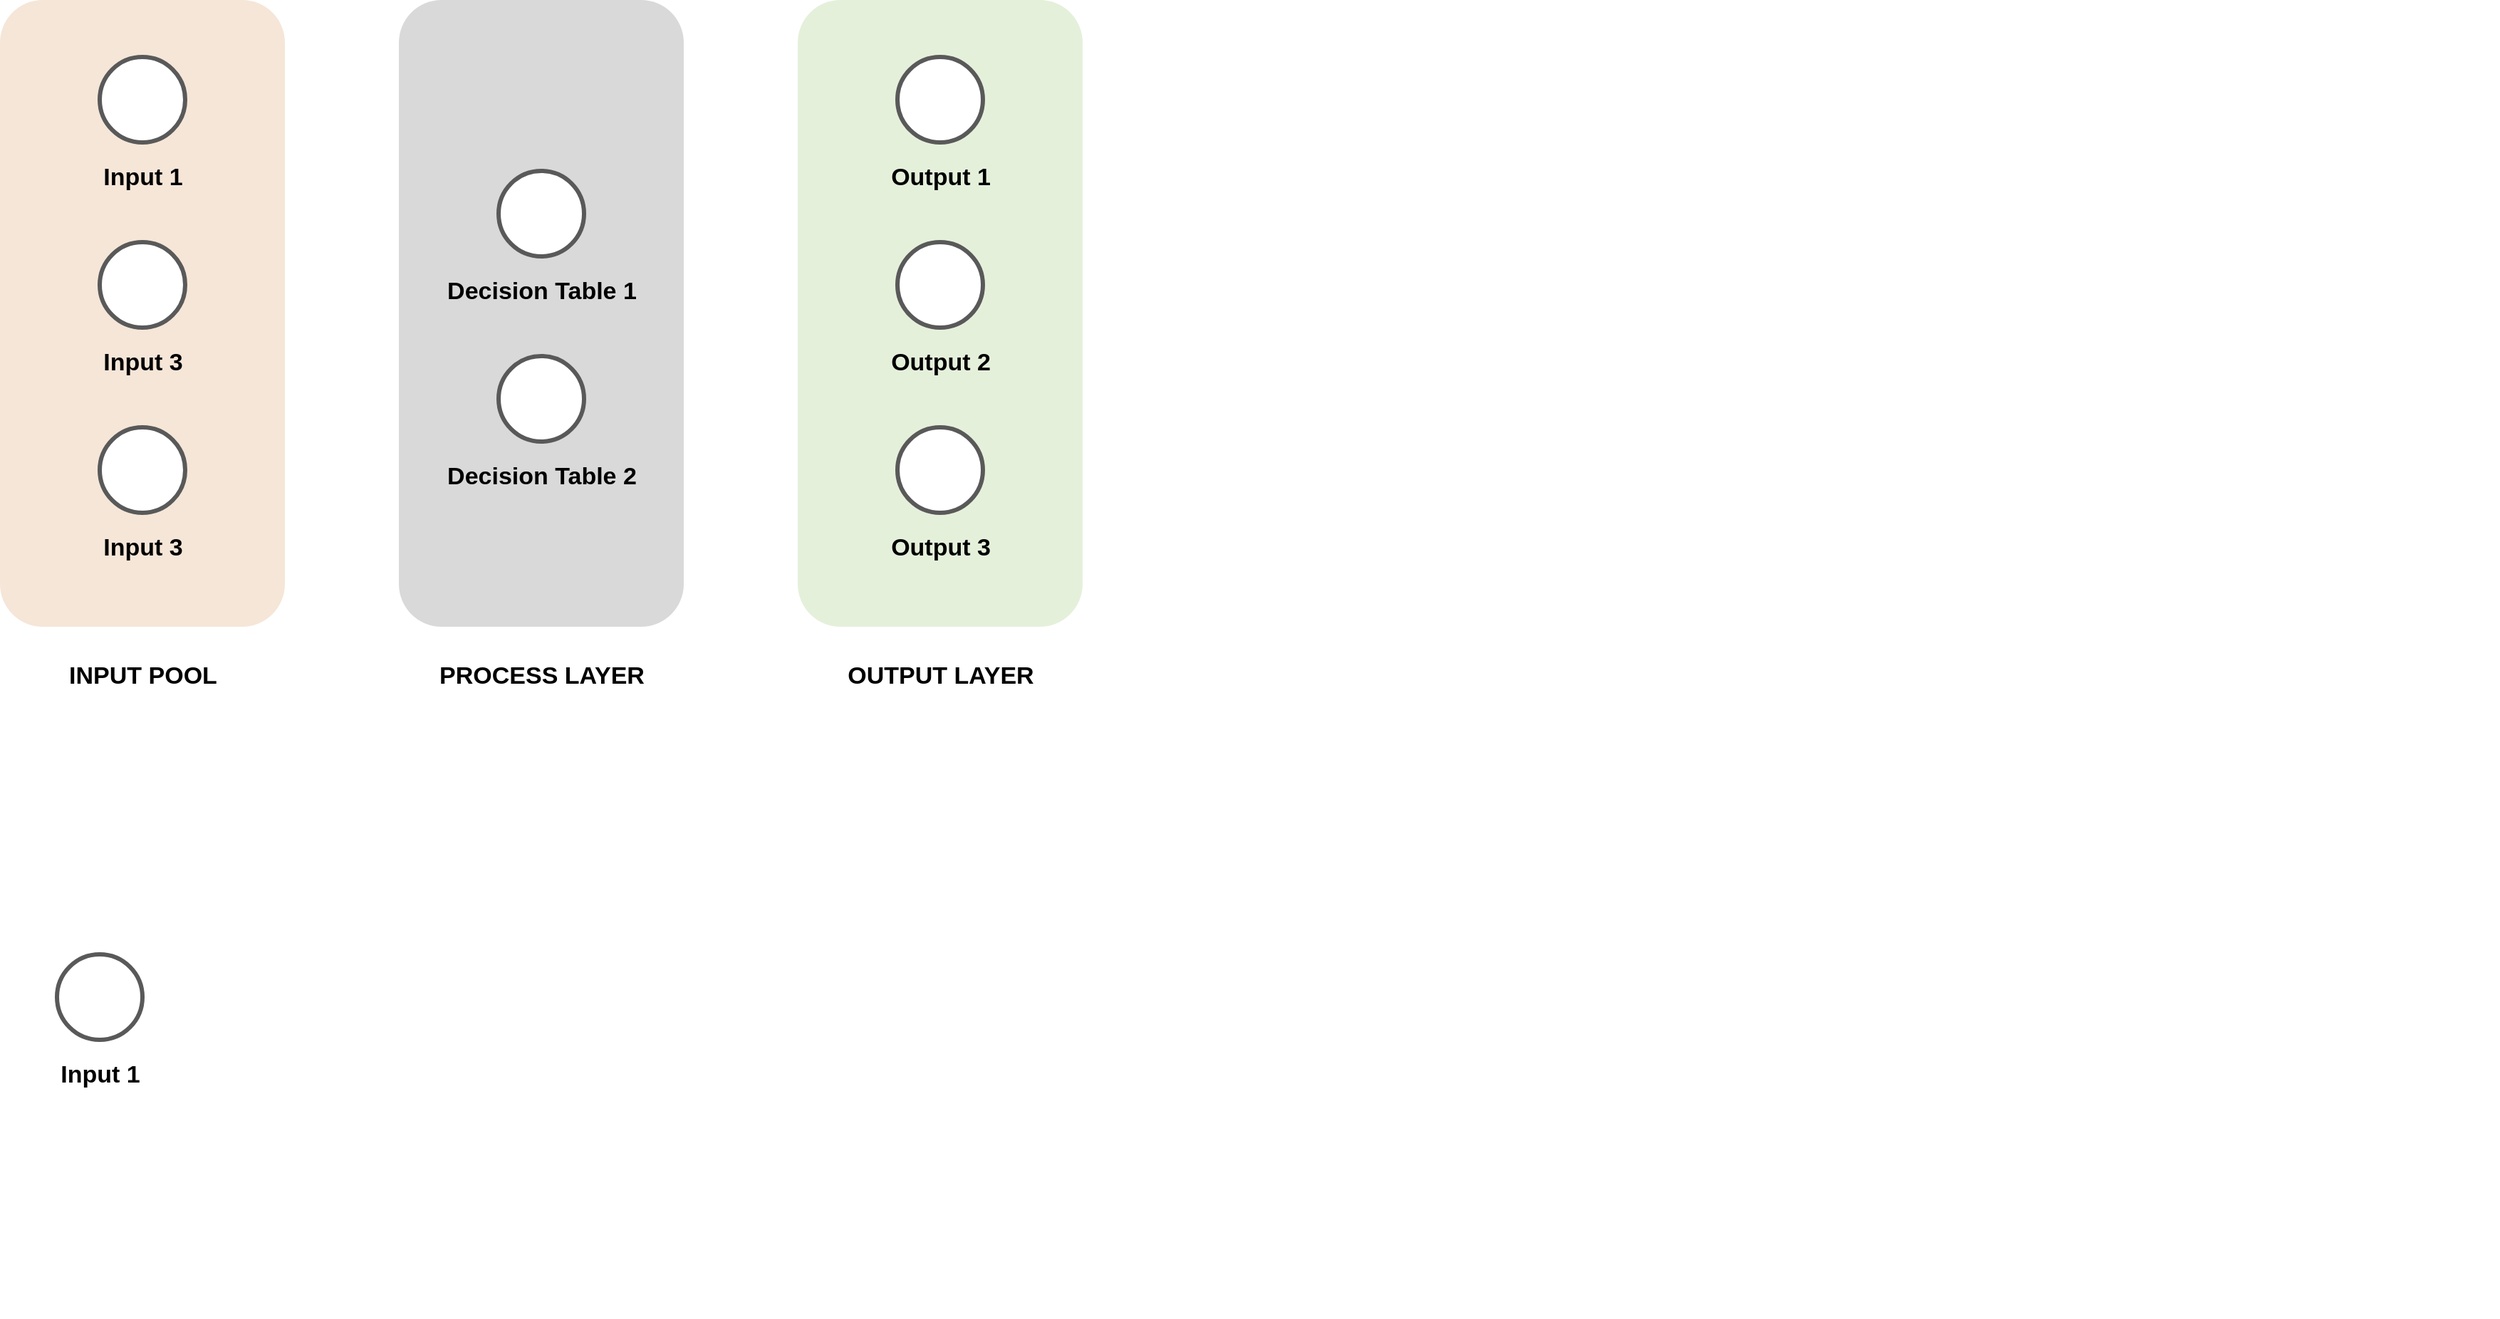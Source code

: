 <mxfile version="24.3.1" type="github">
  <diagram name="Page-1" id="GZAQ_rb6XUfxULKNEcLe">
    <mxGraphModel dx="2074" dy="1132" grid="1" gridSize="10" guides="1" tooltips="1" connect="1" arrows="1" fold="1" page="1" pageScale="1" pageWidth="1169" pageHeight="827" math="0" shadow="0">
      <root>
        <mxCell id="0" />
        <mxCell id="1" parent="0" />
        <mxCell id="z3RG9zAnCcS4gex4DY__-1" value="" style="shape=image;verticalLabelPosition=bottom;labelBackgroundColor=default;verticalAlign=top;aspect=fixed;imageAspect=0;image=https://www.bouvet.no/bouvet-deler/an-introduction-to-deep-learning/_/image/b2212051-6b95-486d-982f-ef980b2493c9:0bf136928394a5efc75bfb7a5ec424ff17e4782a/width-768/Screenshot%202019-05-15%20at%2012.11.30.png;" parent="1" vertex="1">
          <mxGeometry x="986" y="310" width="768" height="615" as="geometry" />
        </mxCell>
        <mxCell id="z3RG9zAnCcS4gex4DY__-4" value="" style="rounded=1;whiteSpace=wrap;html=1;fillColor=#f5e6d8;strokeColor=none;" parent="1" vertex="1">
          <mxGeometry width="200" height="440" as="geometry" />
        </mxCell>
        <mxCell id="z3RG9zAnCcS4gex4DY__-5" value="" style="rounded=1;whiteSpace=wrap;html=1;fillColor=#d9d9d9;strokeColor=none;" parent="1" vertex="1">
          <mxGeometry x="280" width="200" height="440" as="geometry" />
        </mxCell>
        <mxCell id="z3RG9zAnCcS4gex4DY__-6" value="" style="rounded=1;whiteSpace=wrap;html=1;fillColor=#e5f0db;strokeColor=none;" parent="1" vertex="1">
          <mxGeometry x="560" width="200" height="440" as="geometry" />
        </mxCell>
        <mxCell id="z3RG9zAnCcS4gex4DY__-7" value="" style="ellipse;whiteSpace=wrap;html=1;aspect=fixed;strokeWidth=3;strokeColor=#595959;" parent="1" vertex="1">
          <mxGeometry x="40" y="670" width="60" height="60" as="geometry" />
        </mxCell>
        <mxCell id="z3RG9zAnCcS4gex4DY__-8" value="Input 1" style="text;html=1;align=center;verticalAlign=middle;resizable=0;points=[];autosize=1;strokeColor=none;fillColor=none;fontStyle=1;fontSize=17;" parent="1" vertex="1">
          <mxGeometry x="30" y="740" width="80" height="30" as="geometry" />
        </mxCell>
        <mxCell id="z3RG9zAnCcS4gex4DY__-9" value="" style="ellipse;whiteSpace=wrap;html=1;aspect=fixed;strokeWidth=3;strokeColor=#595959;" parent="1" vertex="1">
          <mxGeometry x="70" y="40" width="60" height="60" as="geometry" />
        </mxCell>
        <mxCell id="z3RG9zAnCcS4gex4DY__-11" value="Input 1" style="text;html=1;align=center;verticalAlign=middle;resizable=0;points=[];autosize=1;strokeColor=none;fillColor=none;fontStyle=1;fontSize=17;" parent="1" vertex="1">
          <mxGeometry x="60" y="110" width="80" height="30" as="geometry" />
        </mxCell>
        <mxCell id="z3RG9zAnCcS4gex4DY__-12" value="" style="ellipse;whiteSpace=wrap;html=1;aspect=fixed;strokeWidth=3;strokeColor=#595959;" parent="1" vertex="1">
          <mxGeometry x="70" y="170" width="60" height="60" as="geometry" />
        </mxCell>
        <mxCell id="z3RG9zAnCcS4gex4DY__-13" value="Input 3" style="text;html=1;align=center;verticalAlign=middle;resizable=0;points=[];autosize=1;strokeColor=none;fillColor=none;fontStyle=1;fontSize=17;" parent="1" vertex="1">
          <mxGeometry x="60" y="240" width="80" height="30" as="geometry" />
        </mxCell>
        <mxCell id="z3RG9zAnCcS4gex4DY__-14" value="" style="ellipse;whiteSpace=wrap;html=1;aspect=fixed;strokeWidth=3;strokeColor=#595959;" parent="1" vertex="1">
          <mxGeometry x="70" y="300" width="60" height="60" as="geometry" />
        </mxCell>
        <mxCell id="z3RG9zAnCcS4gex4DY__-15" value="Input 3" style="text;html=1;align=center;verticalAlign=middle;resizable=0;points=[];autosize=1;strokeColor=none;fillColor=none;fontStyle=1;fontSize=17;" parent="1" vertex="1">
          <mxGeometry x="60" y="370" width="80" height="30" as="geometry" />
        </mxCell>
        <mxCell id="z3RG9zAnCcS4gex4DY__-16" value="INPUT POOL" style="text;html=1;align=center;verticalAlign=middle;resizable=0;points=[];autosize=1;strokeColor=none;fillColor=none;fontStyle=1;fontSize=17;" parent="1" vertex="1">
          <mxGeometry x="35" y="460" width="130" height="30" as="geometry" />
        </mxCell>
        <mxCell id="z3RG9zAnCcS4gex4DY__-17" value="PROCESS LAYER" style="text;html=1;align=center;verticalAlign=middle;resizable=0;points=[];autosize=1;strokeColor=none;fillColor=none;fontStyle=1;fontSize=17;" parent="1" vertex="1">
          <mxGeometry x="295" y="460" width="170" height="30" as="geometry" />
        </mxCell>
        <mxCell id="z3RG9zAnCcS4gex4DY__-18" value="OUTPUT LAYER" style="text;html=1;align=center;verticalAlign=middle;resizable=0;points=[];autosize=1;strokeColor=none;fillColor=none;fontStyle=1;fontSize=17;" parent="1" vertex="1">
          <mxGeometry x="585" y="460" width="150" height="30" as="geometry" />
        </mxCell>
        <mxCell id="akKol83kmXxrZ-0CjjJh-1" value="" style="ellipse;whiteSpace=wrap;html=1;aspect=fixed;strokeWidth=3;strokeColor=#595959;" vertex="1" parent="1">
          <mxGeometry x="350" y="120" width="60" height="60" as="geometry" />
        </mxCell>
        <mxCell id="akKol83kmXxrZ-0CjjJh-2" value="Decision Table 1" style="text;html=1;align=center;verticalAlign=middle;resizable=0;points=[];autosize=1;strokeColor=none;fillColor=none;fontStyle=1;fontSize=17;" vertex="1" parent="1">
          <mxGeometry x="305" y="190" width="150" height="30" as="geometry" />
        </mxCell>
        <mxCell id="akKol83kmXxrZ-0CjjJh-3" value="" style="ellipse;whiteSpace=wrap;html=1;aspect=fixed;strokeWidth=3;strokeColor=#595959;" vertex="1" parent="1">
          <mxGeometry x="350" y="250" width="60" height="60" as="geometry" />
        </mxCell>
        <mxCell id="akKol83kmXxrZ-0CjjJh-4" value="Decision Table 2" style="text;html=1;align=center;verticalAlign=middle;resizable=0;points=[];autosize=1;strokeColor=none;fillColor=none;fontStyle=1;fontSize=17;" vertex="1" parent="1">
          <mxGeometry x="305" y="320" width="150" height="30" as="geometry" />
        </mxCell>
        <mxCell id="akKol83kmXxrZ-0CjjJh-5" value="" style="ellipse;whiteSpace=wrap;html=1;aspect=fixed;strokeWidth=3;strokeColor=#595959;" vertex="1" parent="1">
          <mxGeometry x="630" y="40" width="60" height="60" as="geometry" />
        </mxCell>
        <mxCell id="akKol83kmXxrZ-0CjjJh-6" value="Output 1" style="text;html=1;align=center;verticalAlign=middle;resizable=0;points=[];autosize=1;strokeColor=none;fillColor=none;fontStyle=1;fontSize=17;" vertex="1" parent="1">
          <mxGeometry x="615" y="110" width="90" height="30" as="geometry" />
        </mxCell>
        <mxCell id="akKol83kmXxrZ-0CjjJh-7" value="" style="ellipse;whiteSpace=wrap;html=1;aspect=fixed;strokeWidth=3;strokeColor=#595959;" vertex="1" parent="1">
          <mxGeometry x="630" y="170" width="60" height="60" as="geometry" />
        </mxCell>
        <mxCell id="akKol83kmXxrZ-0CjjJh-8" value="Output 2" style="text;html=1;align=center;verticalAlign=middle;resizable=0;points=[];autosize=1;strokeColor=none;fillColor=none;fontStyle=1;fontSize=17;" vertex="1" parent="1">
          <mxGeometry x="615" y="240" width="90" height="30" as="geometry" />
        </mxCell>
        <mxCell id="akKol83kmXxrZ-0CjjJh-9" value="" style="ellipse;whiteSpace=wrap;html=1;aspect=fixed;strokeWidth=3;strokeColor=#595959;" vertex="1" parent="1">
          <mxGeometry x="630" y="300" width="60" height="60" as="geometry" />
        </mxCell>
        <mxCell id="akKol83kmXxrZ-0CjjJh-10" value="Output 3" style="text;html=1;align=center;verticalAlign=middle;resizable=0;points=[];autosize=1;strokeColor=none;fillColor=none;fontStyle=1;fontSize=17;" vertex="1" parent="1">
          <mxGeometry x="615" y="370" width="90" height="30" as="geometry" />
        </mxCell>
      </root>
    </mxGraphModel>
  </diagram>
</mxfile>
